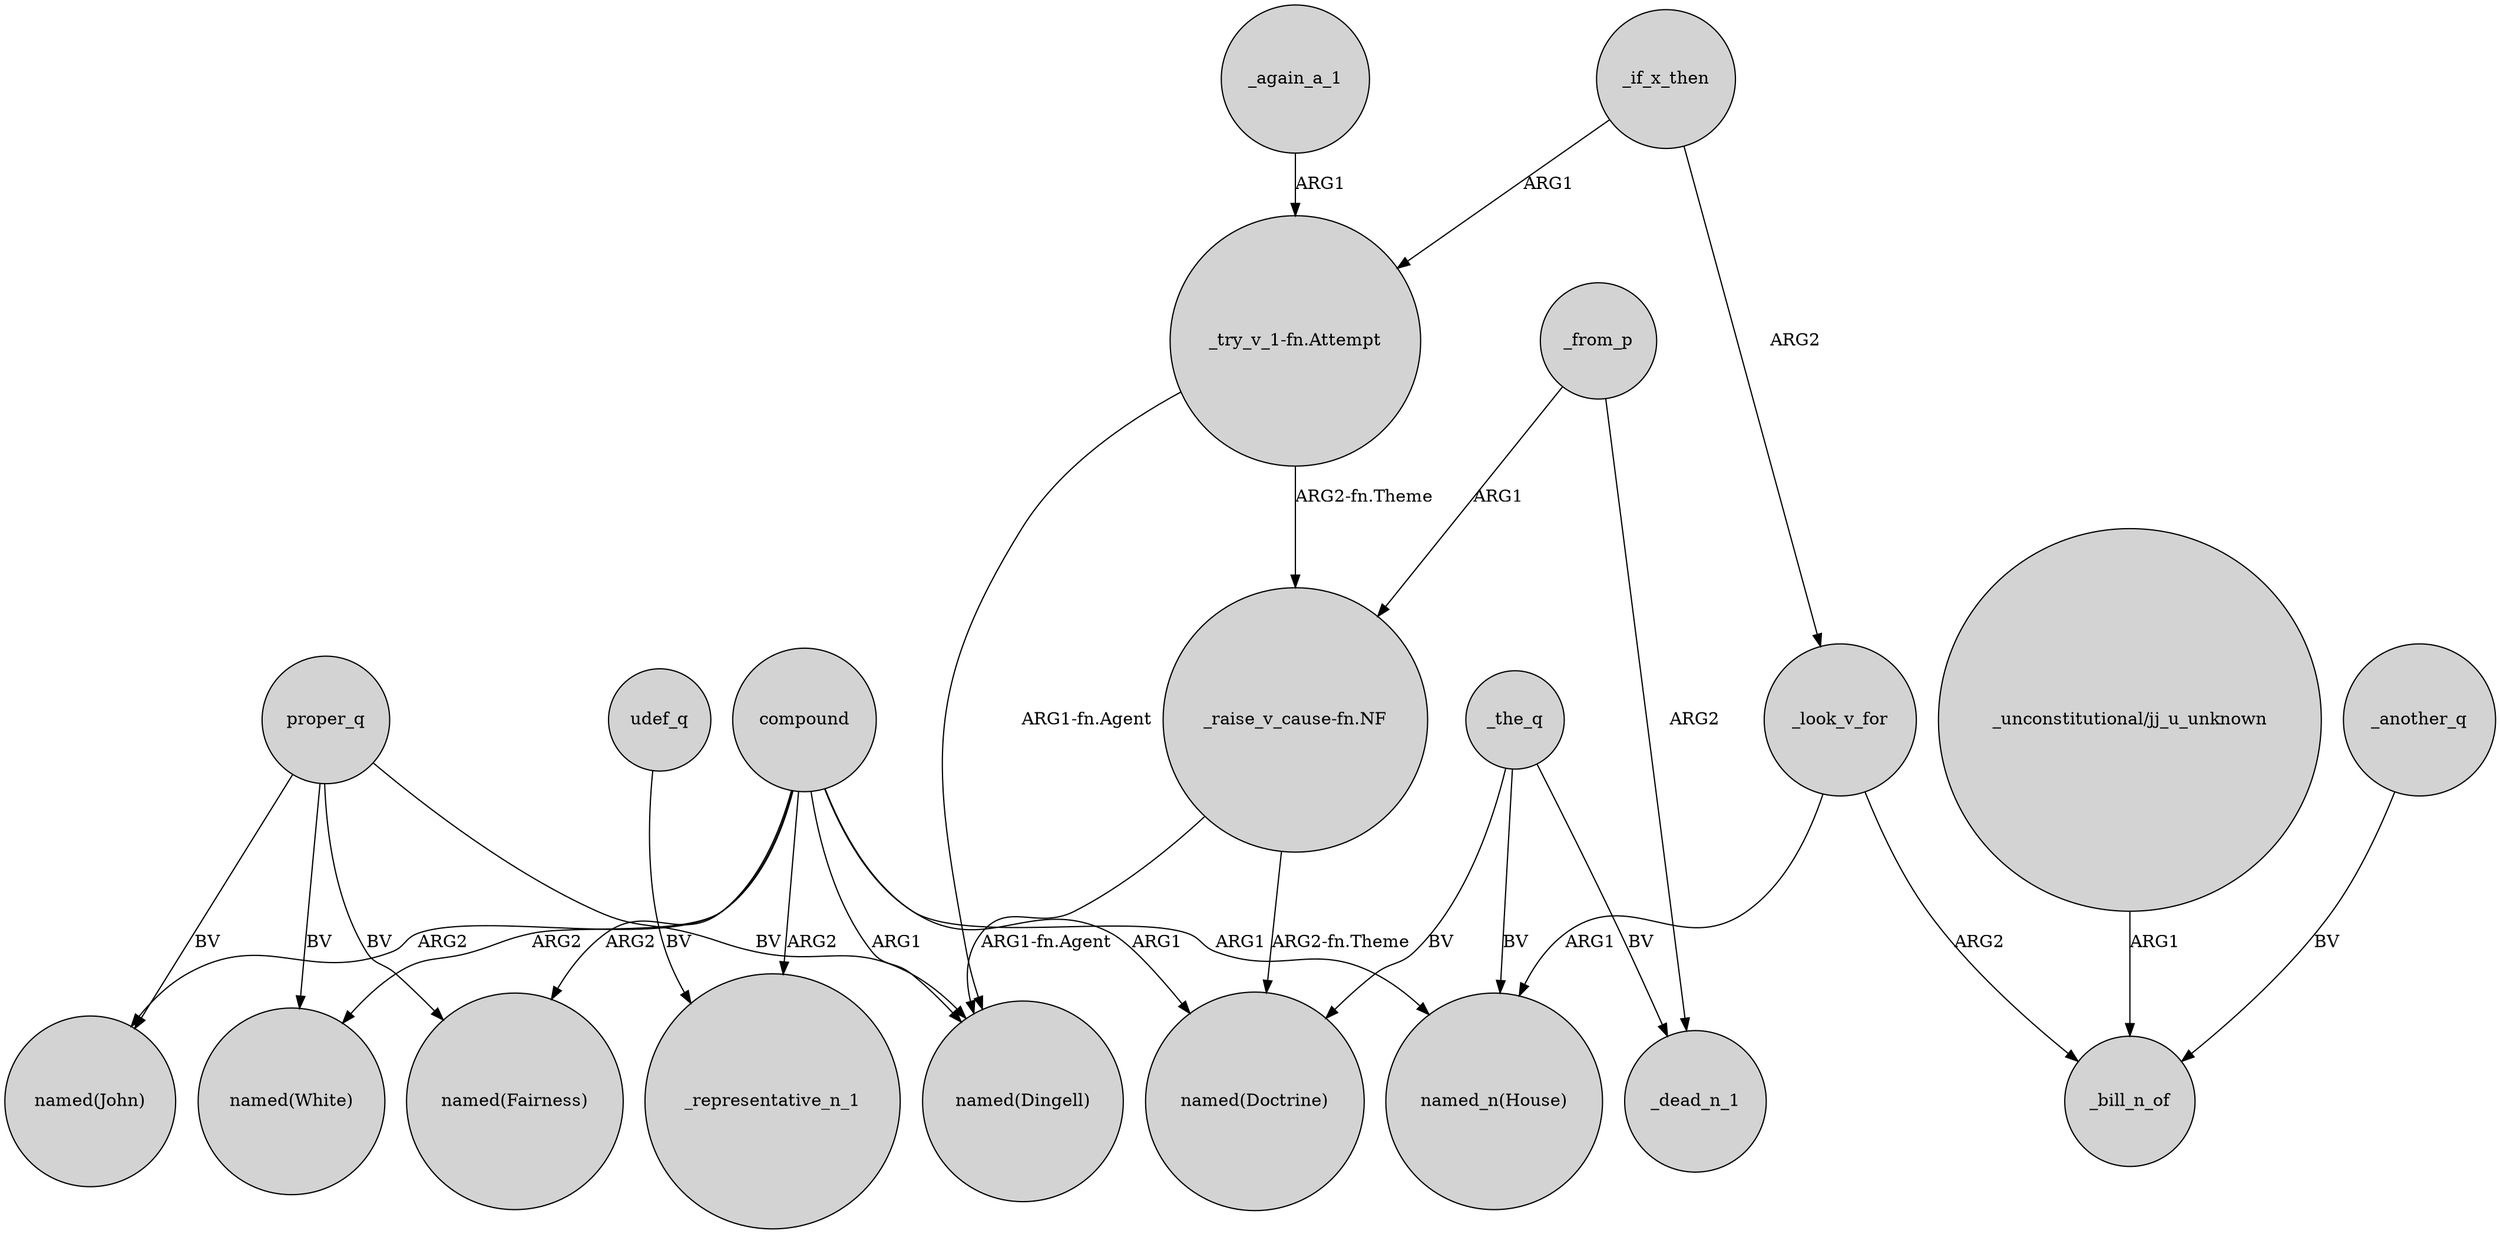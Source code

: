 digraph {
	node [shape=circle style=filled]
	compound -> "named(John)" [label=ARG2]
	compound -> "named(Fairness)" [label=ARG2]
	proper_q -> "named(Dingell)" [label=BV]
	_if_x_then -> _look_v_for [label=ARG2]
	_another_q -> _bill_n_of [label=BV]
	_look_v_for -> _bill_n_of [label=ARG2]
	compound -> "named(White)" [label=ARG2]
	_if_x_then -> "_try_v_1-fn.Attempt" [label=ARG1]
	compound -> "named(Dingell)" [label=ARG1]
	compound -> "named_n(House)" [label=ARG1]
	_the_q -> "named_n(House)" [label=BV]
	compound -> "named(Doctrine)" [label=ARG1]
	"_try_v_1-fn.Attempt" -> "_raise_v_cause-fn.NF" [label="ARG2-fn.Theme"]
	compound -> _representative_n_1 [label=ARG2]
	proper_q -> "named(White)" [label=BV]
	_look_v_for -> "named_n(House)" [label=ARG1]
	"_try_v_1-fn.Attempt" -> "named(Dingell)" [label="ARG1-fn.Agent"]
	_again_a_1 -> "_try_v_1-fn.Attempt" [label=ARG1]
	_the_q -> _dead_n_1 [label=BV]
	udef_q -> _representative_n_1 [label=BV]
	_from_p -> _dead_n_1 [label=ARG2]
	"_raise_v_cause-fn.NF" -> "named(Doctrine)" [label="ARG2-fn.Theme"]
	proper_q -> "named(Fairness)" [label=BV]
	"_raise_v_cause-fn.NF" -> "named(Dingell)" [label="ARG1-fn.Agent"]
	_the_q -> "named(Doctrine)" [label=BV]
	proper_q -> "named(John)" [label=BV]
	_from_p -> "_raise_v_cause-fn.NF" [label=ARG1]
	"_unconstitutional/jj_u_unknown" -> _bill_n_of [label=ARG1]
}
